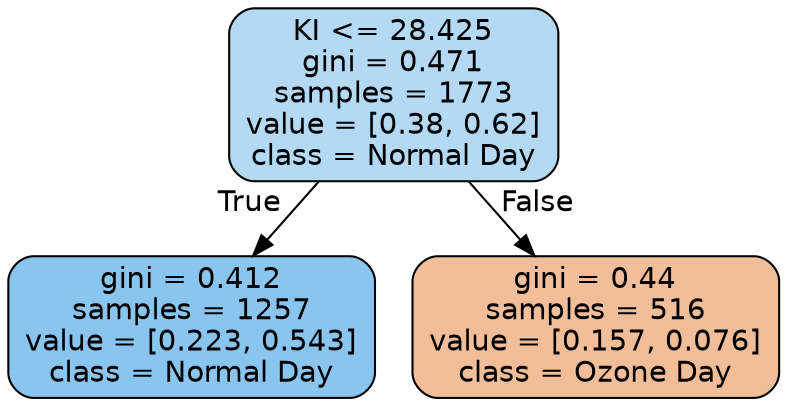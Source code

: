 digraph Tree {
node [shape=box, style="filled, rounded", color="black", fontname=helvetica] ;
edge [fontname=helvetica] ;
0 [label="KI <= 28.425\ngini = 0.471\nsamples = 1773\nvalue = [0.38, 0.62]\nclass = Normal Day", fillcolor="#b3d9f5"] ;
1 [label="gini = 0.412\nsamples = 1257\nvalue = [0.223, 0.543]\nclass = Normal Day", fillcolor="#8ac5f0"] ;
0 -> 1 [labeldistance=2.5, labelangle=45, headlabel="True"] ;
2 [label="gini = 0.44\nsamples = 516\nvalue = [0.157, 0.076]\nclass = Ozone Day", fillcolor="#f2be99"] ;
0 -> 2 [labeldistance=2.5, labelangle=-45, headlabel="False"] ;
}
